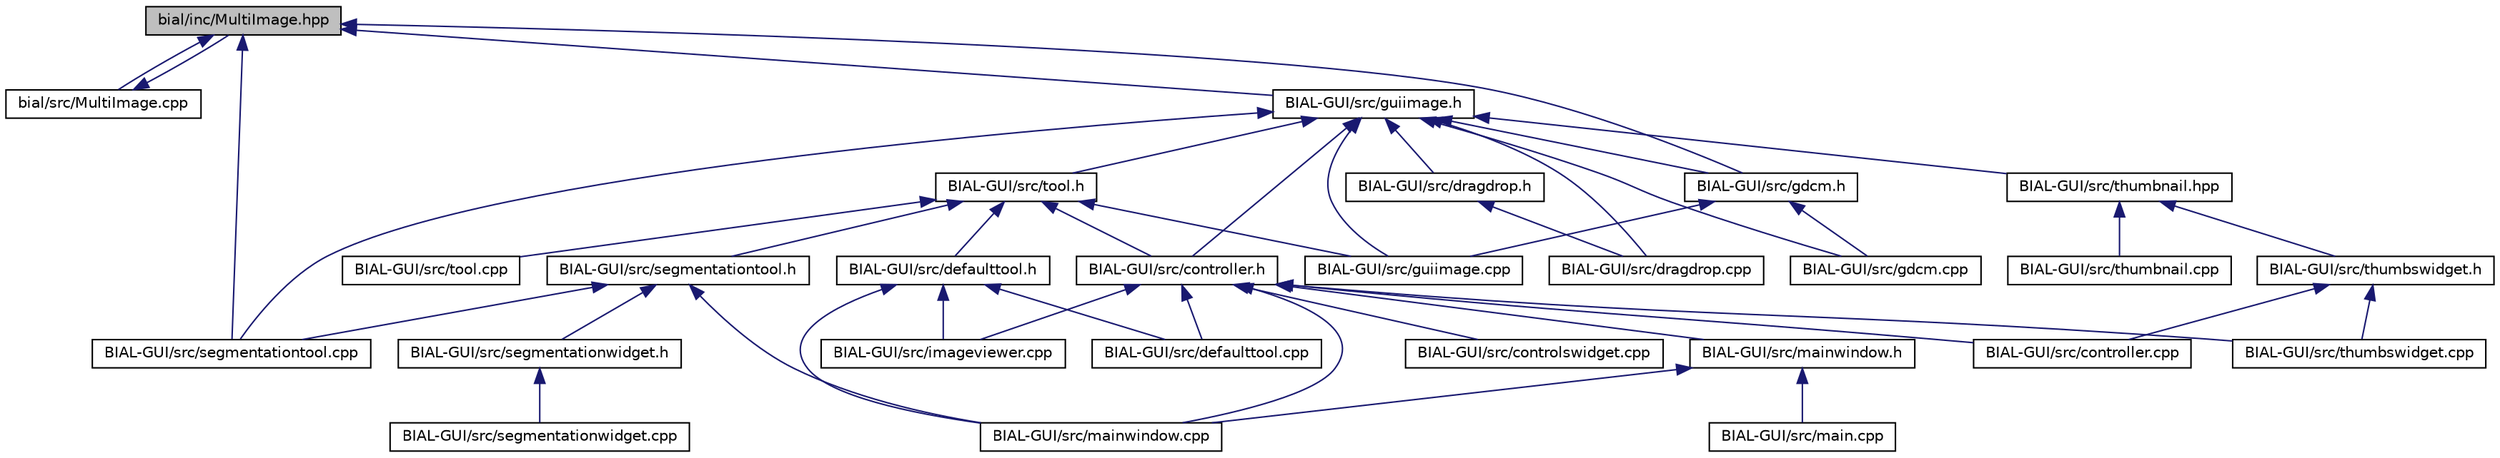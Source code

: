 digraph "bial/inc/MultiImage.hpp"
{
  edge [fontname="Helvetica",fontsize="10",labelfontname="Helvetica",labelfontsize="10"];
  node [fontname="Helvetica",fontsize="10",shape=record];
  Node1 [label="bial/inc/MultiImage.hpp",height=0.2,width=0.4,color="black", fillcolor="grey75", style="filled", fontcolor="black"];
  Node1 -> Node2 [dir="back",color="midnightblue",fontsize="10",style="solid",fontname="Helvetica"];
  Node2 [label="bial/src/MultiImage.cpp",height=0.2,width=0.4,color="black", fillcolor="white", style="filled",URL="$_multi_image_8cpp.html"];
  Node2 -> Node1 [dir="back",color="midnightblue",fontsize="10",style="solid",fontname="Helvetica"];
  Node1 -> Node3 [dir="back",color="midnightblue",fontsize="10",style="solid",fontname="Helvetica"];
  Node3 [label="BIAL-GUI/src/guiimage.h",height=0.2,width=0.4,color="black", fillcolor="white", style="filled",URL="$guiimage_8h.html"];
  Node3 -> Node4 [dir="back",color="midnightblue",fontsize="10",style="solid",fontname="Helvetica"];
  Node4 [label="BIAL-GUI/src/controller.h",height=0.2,width=0.4,color="black", fillcolor="white", style="filled",URL="$controller_8h.html"];
  Node4 -> Node5 [dir="back",color="midnightblue",fontsize="10",style="solid",fontname="Helvetica"];
  Node5 [label="BIAL-GUI/src/controller.cpp",height=0.2,width=0.4,color="black", fillcolor="white", style="filled",URL="$controller_8cpp.html"];
  Node4 -> Node6 [dir="back",color="midnightblue",fontsize="10",style="solid",fontname="Helvetica"];
  Node6 [label="BIAL-GUI/src/controlswidget.cpp",height=0.2,width=0.4,color="black", fillcolor="white", style="filled",URL="$controlswidget_8cpp.html"];
  Node4 -> Node7 [dir="back",color="midnightblue",fontsize="10",style="solid",fontname="Helvetica"];
  Node7 [label="BIAL-GUI/src/defaulttool.cpp",height=0.2,width=0.4,color="black", fillcolor="white", style="filled",URL="$defaulttool_8cpp.html"];
  Node4 -> Node8 [dir="back",color="midnightblue",fontsize="10",style="solid",fontname="Helvetica"];
  Node8 [label="BIAL-GUI/src/imageviewer.cpp",height=0.2,width=0.4,color="black", fillcolor="white", style="filled",URL="$imageviewer_8cpp.html"];
  Node4 -> Node9 [dir="back",color="midnightblue",fontsize="10",style="solid",fontname="Helvetica"];
  Node9 [label="BIAL-GUI/src/mainwindow.h",height=0.2,width=0.4,color="black", fillcolor="white", style="filled",URL="$mainwindow_8h.html"];
  Node9 -> Node10 [dir="back",color="midnightblue",fontsize="10",style="solid",fontname="Helvetica"];
  Node10 [label="BIAL-GUI/src/main.cpp",height=0.2,width=0.4,color="black", fillcolor="white", style="filled",URL="$main_8cpp.html"];
  Node9 -> Node11 [dir="back",color="midnightblue",fontsize="10",style="solid",fontname="Helvetica"];
  Node11 [label="BIAL-GUI/src/mainwindow.cpp",height=0.2,width=0.4,color="black", fillcolor="white", style="filled",URL="$mainwindow_8cpp.html"];
  Node4 -> Node11 [dir="back",color="midnightblue",fontsize="10",style="solid",fontname="Helvetica"];
  Node4 -> Node12 [dir="back",color="midnightblue",fontsize="10",style="solid",fontname="Helvetica"];
  Node12 [label="BIAL-GUI/src/thumbswidget.cpp",height=0.2,width=0.4,color="black", fillcolor="white", style="filled",URL="$thumbswidget_8cpp.html"];
  Node3 -> Node13 [dir="back",color="midnightblue",fontsize="10",style="solid",fontname="Helvetica"];
  Node13 [label="BIAL-GUI/src/tool.h",height=0.2,width=0.4,color="black", fillcolor="white", style="filled",URL="$tool_8h.html"];
  Node13 -> Node4 [dir="back",color="midnightblue",fontsize="10",style="solid",fontname="Helvetica"];
  Node13 -> Node14 [dir="back",color="midnightblue",fontsize="10",style="solid",fontname="Helvetica"];
  Node14 [label="BIAL-GUI/src/defaulttool.h",height=0.2,width=0.4,color="black", fillcolor="white", style="filled",URL="$defaulttool_8h.html"];
  Node14 -> Node7 [dir="back",color="midnightblue",fontsize="10",style="solid",fontname="Helvetica"];
  Node14 -> Node8 [dir="back",color="midnightblue",fontsize="10",style="solid",fontname="Helvetica"];
  Node14 -> Node11 [dir="back",color="midnightblue",fontsize="10",style="solid",fontname="Helvetica"];
  Node13 -> Node15 [dir="back",color="midnightblue",fontsize="10",style="solid",fontname="Helvetica"];
  Node15 [label="BIAL-GUI/src/guiimage.cpp",height=0.2,width=0.4,color="black", fillcolor="white", style="filled",URL="$guiimage_8cpp.html"];
  Node13 -> Node16 [dir="back",color="midnightblue",fontsize="10",style="solid",fontname="Helvetica"];
  Node16 [label="BIAL-GUI/src/segmentationtool.h",height=0.2,width=0.4,color="black", fillcolor="white", style="filled",URL="$segmentationtool_8h.html"];
  Node16 -> Node11 [dir="back",color="midnightblue",fontsize="10",style="solid",fontname="Helvetica"];
  Node16 -> Node17 [dir="back",color="midnightblue",fontsize="10",style="solid",fontname="Helvetica"];
  Node17 [label="BIAL-GUI/src/segmentationtool.cpp",height=0.2,width=0.4,color="black", fillcolor="white", style="filled",URL="$segmentationtool_8cpp.html"];
  Node16 -> Node18 [dir="back",color="midnightblue",fontsize="10",style="solid",fontname="Helvetica"];
  Node18 [label="BIAL-GUI/src/segmentationwidget.h",height=0.2,width=0.4,color="black", fillcolor="white", style="filled",URL="$segmentationwidget_8h.html"];
  Node18 -> Node19 [dir="back",color="midnightblue",fontsize="10",style="solid",fontname="Helvetica"];
  Node19 [label="BIAL-GUI/src/segmentationwidget.cpp",height=0.2,width=0.4,color="black", fillcolor="white", style="filled",URL="$segmentationwidget_8cpp.html"];
  Node13 -> Node20 [dir="back",color="midnightblue",fontsize="10",style="solid",fontname="Helvetica"];
  Node20 [label="BIAL-GUI/src/tool.cpp",height=0.2,width=0.4,color="black", fillcolor="white", style="filled",URL="$tool_8cpp.html"];
  Node3 -> Node21 [dir="back",color="midnightblue",fontsize="10",style="solid",fontname="Helvetica"];
  Node21 [label="BIAL-GUI/src/thumbnail.hpp",height=0.2,width=0.4,color="black", fillcolor="white", style="filled",URL="$thumbnail_8hpp.html"];
  Node21 -> Node22 [dir="back",color="midnightblue",fontsize="10",style="solid",fontname="Helvetica"];
  Node22 [label="BIAL-GUI/src/thumbswidget.h",height=0.2,width=0.4,color="black", fillcolor="white", style="filled",URL="$thumbswidget_8h.html"];
  Node22 -> Node5 [dir="back",color="midnightblue",fontsize="10",style="solid",fontname="Helvetica"];
  Node22 -> Node12 [dir="back",color="midnightblue",fontsize="10",style="solid",fontname="Helvetica"];
  Node21 -> Node23 [dir="back",color="midnightblue",fontsize="10",style="solid",fontname="Helvetica"];
  Node23 [label="BIAL-GUI/src/thumbnail.cpp",height=0.2,width=0.4,color="black", fillcolor="white", style="filled",URL="$thumbnail_8cpp.html"];
  Node3 -> Node24 [dir="back",color="midnightblue",fontsize="10",style="solid",fontname="Helvetica"];
  Node24 [label="BIAL-GUI/src/dragdrop.h",height=0.2,width=0.4,color="black", fillcolor="white", style="filled",URL="$dragdrop_8h.html"];
  Node24 -> Node25 [dir="back",color="midnightblue",fontsize="10",style="solid",fontname="Helvetica"];
  Node25 [label="BIAL-GUI/src/dragdrop.cpp",height=0.2,width=0.4,color="black", fillcolor="white", style="filled",URL="$dragdrop_8cpp.html"];
  Node3 -> Node25 [dir="back",color="midnightblue",fontsize="10",style="solid",fontname="Helvetica"];
  Node3 -> Node26 [dir="back",color="midnightblue",fontsize="10",style="solid",fontname="Helvetica"];
  Node26 [label="BIAL-GUI/src/gdcm.h",height=0.2,width=0.4,color="black", fillcolor="white", style="filled",URL="$gdcm_8h.html"];
  Node26 -> Node27 [dir="back",color="midnightblue",fontsize="10",style="solid",fontname="Helvetica"];
  Node27 [label="BIAL-GUI/src/gdcm.cpp",height=0.2,width=0.4,color="black", fillcolor="white", style="filled",URL="$gdcm_8cpp.html"];
  Node26 -> Node15 [dir="back",color="midnightblue",fontsize="10",style="solid",fontname="Helvetica"];
  Node3 -> Node27 [dir="back",color="midnightblue",fontsize="10",style="solid",fontname="Helvetica"];
  Node3 -> Node15 [dir="back",color="midnightblue",fontsize="10",style="solid",fontname="Helvetica"];
  Node3 -> Node17 [dir="back",color="midnightblue",fontsize="10",style="solid",fontname="Helvetica"];
  Node1 -> Node26 [dir="back",color="midnightblue",fontsize="10",style="solid",fontname="Helvetica"];
  Node1 -> Node17 [dir="back",color="midnightblue",fontsize="10",style="solid",fontname="Helvetica"];
}
